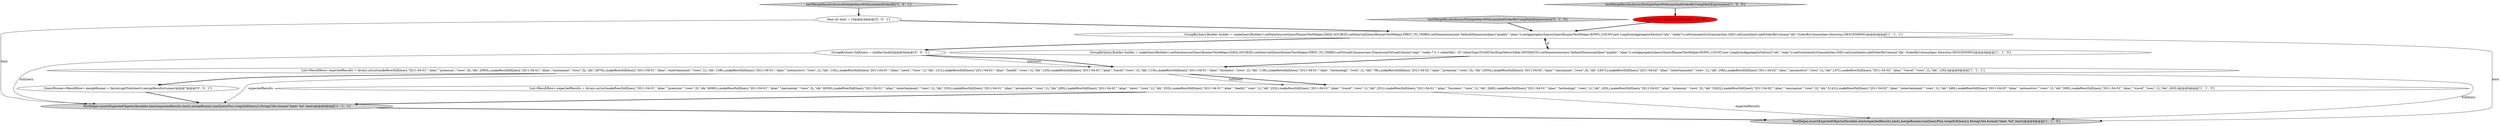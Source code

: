 digraph {
1 [style = filled, label = "List<ResultRow> expectedResults = Arrays.asList(makeRow(fullQuery,\"2011-04-01\",\"alias\",\"premium\",\"rows\",3L,\"idx\",2900L),makeRow(fullQuery,\"2011-04-01\",\"alias\",\"mezzanine\",\"rows\",3L,\"idx\",2870L),makeRow(fullQuery,\"2011-04-01\",\"alias\",\"entertainment\",\"rows\",1L,\"idx\",158L),makeRow(fullQuery,\"2011-04-01\",\"alias\",\"automotive\",\"rows\",1L,\"idx\",135L),makeRow(fullQuery,\"2011-04-01\",\"alias\",\"news\",\"rows\",1L,\"idx\",121L),makeRow(fullQuery,\"2011-04-01\",\"alias\",\"health\",\"rows\",1L,\"idx\",120L),makeRow(fullQuery,\"2011-04-01\",\"alias\",\"travel\",\"rows\",1L,\"idx\",119L),makeRow(fullQuery,\"2011-04-01\",\"alias\",\"business\",\"rows\",1L,\"idx\",118L),makeRow(fullQuery,\"2011-04-01\",\"alias\",\"technology\",\"rows\",1L,\"idx\",78L),makeRow(fullQuery,\"2011-04-02\",\"alias\",\"premium\",\"rows\",3L,\"idx\",2505L),makeRow(fullQuery,\"2011-04-02\",\"alias\",\"mezzanine\",\"rows\",3L,\"idx\",2447L),makeRow(fullQuery,\"2011-04-02\",\"alias\",\"entertainment\",\"rows\",1L,\"idx\",166L),makeRow(fullQuery,\"2011-04-02\",\"alias\",\"automotive\",\"rows\",1L,\"idx\",147L),makeRow(fullQuery,\"2011-04-02\",\"alias\",\"travel\",\"rows\",1L,\"idx\",126L))@@@6@@@['1', '1', '1']", fillcolor = white, shape = ellipse image = "AAA0AAABBB1BBB"];
11 [style = filled, label = "final int limit = 14@@@3@@@['0', '0', '1']", fillcolor = white, shape = ellipse image = "AAA0AAABBB3BBB"];
4 [style = filled, label = "GroupByQuery.Builder builder = makeQueryBuilder().setDataSource(QueryRunnerTestHelper.DATA_SOURCE).setInterval(QueryRunnerTestHelper.FIRST_TO_THIRD).setVirtualColumns(new ExpressionVirtualColumn(\"expr\",\"index * 2 + indexMin / 10\",ValueType.FLOAT,TestExprMacroTable.INSTANCE)).setDimensions(new DefaultDimensionSpec(\"quality\",\"alias\")).setAggregatorSpecs(QueryRunnerTestHelper.ROWS_COUNT,new LongSumAggregatorFactory(\"idx\",\"expr\")).setGranularity(Granularities.DAY).setLimit(limit).addOrderByColumn(\"idx\",OrderByColumnSpec.Direction.DESCENDING)@@@4@@@['1', '1', '0']", fillcolor = white, shape = ellipse image = "AAA0AAABBB1BBB"];
12 [style = filled, label = "QueryRunner<ResultRow> mergeRunner = factory.getToolchest().mergeResults(runner)@@@7@@@['0', '0', '1']", fillcolor = white, shape = ellipse image = "AAA0AAABBB3BBB"];
5 [style = filled, label = "testMergeResultsAcrossMultipleDaysWithLimitAndOrderByUsingMathExpressions['1', '0', '0']", fillcolor = lightgray, shape = diamond image = "AAA0AAABBB1BBB"];
9 [style = filled, label = "testMergeResultsAcrossMultipleDaysWithLimitAndOrderBy['0', '0', '1']", fillcolor = lightgray, shape = diamond image = "AAA0AAABBB3BBB"];
0 [style = filled, label = "List<ResultRow> expectedResults = Arrays.asList(makeRow(fullQuery,\"2011-04-01\",\"alias\",\"premium\",\"rows\",3L,\"idx\",6090L),makeRow(fullQuery,\"2011-04-01\",\"alias\",\"mezzanine\",\"rows\",3L,\"idx\",6030L),makeRow(fullQuery,\"2011-04-01\",\"alias\",\"entertainment\",\"rows\",1L,\"idx\",333L),makeRow(fullQuery,\"2011-04-01\",\"alias\",\"automotive\",\"rows\",1L,\"idx\",285L),makeRow(fullQuery,\"2011-04-01\",\"alias\",\"news\",\"rows\",1L,\"idx\",255L),makeRow(fullQuery,\"2011-04-01\",\"alias\",\"health\",\"rows\",1L,\"idx\",252L),makeRow(fullQuery,\"2011-04-01\",\"alias\",\"travel\",\"rows\",1L,\"idx\",251L),makeRow(fullQuery,\"2011-04-01\",\"alias\",\"business\",\"rows\",1L,\"idx\",248L),makeRow(fullQuery,\"2011-04-01\",\"alias\",\"technology\",\"rows\",1L,\"idx\",165L),makeRow(fullQuery,\"2011-04-02\",\"alias\",\"premium\",\"rows\",3L,\"idx\",5262L),makeRow(fullQuery,\"2011-04-02\",\"alias\",\"mezzanine\",\"rows\",3L,\"idx\",5141L),makeRow(fullQuery,\"2011-04-02\",\"alias\",\"entertainment\",\"rows\",1L,\"idx\",348L),makeRow(fullQuery,\"2011-04-02\",\"alias\",\"automotive\",\"rows\",1L,\"idx\",309L),makeRow(fullQuery,\"2011-04-02\",\"alias\",\"travel\",\"rows\",1L,\"idx\",265L))@@@6@@@['1', '1', '0']", fillcolor = white, shape = ellipse image = "AAA0AAABBB1BBB"];
10 [style = filled, label = "GroupByQuery fullQuery = builder.build()@@@5@@@['0', '0', '1']", fillcolor = white, shape = ellipse image = "AAA0AAABBB3BBB"];
2 [style = filled, label = "GroupByQuery.Builder builder = makeQueryBuilder().setDataSource(QueryRunnerTestHelper.DATA_SOURCE).setInterval(QueryRunnerTestHelper.FIRST_TO_THIRD).setDimensions(new DefaultDimensionSpec(\"quality\",\"alias\")).setAggregatorSpecs(QueryRunnerTestHelper.ROWS_COUNT,new LongSumAggregatorFactory(\"idx\",\"index\")).setGranularity(Granularities.DAY).setLimit(limit).addOrderByColumn(\"idx\",OrderByColumnSpec.Direction.DESCENDING)@@@4@@@['1', '1', '1']", fillcolor = white, shape = ellipse image = "AAA0AAABBB1BBB"];
8 [style = filled, label = "testMergeResultsAcrossMultipleDaysWithLimitAndOrderByUsingMathExpressions['0', '1', '0']", fillcolor = lightgray, shape = diamond image = "AAA0AAABBB2BBB"];
3 [style = filled, label = "TestHelper.assertExpectedObjects(Iterables.limit(expectedResults,limit),mergeRunner.run(QueryPlus.wrap(fullQuery)),StringUtils.format(\"limit: %d\",limit))@@@8@@@['1', '1', '1']", fillcolor = lightgray, shape = ellipse image = "AAA0AAABBB1BBB"];
6 [style = filled, label = "cannotVectorize()@@@3@@@['1', '0', '0']", fillcolor = red, shape = ellipse image = "AAA1AAABBB1BBB"];
7 [style = filled, label = "TestHelper.assertExpectedObjects(Iterables.limit(expectedResults,limit),mergeRunner.run(QueryPlus.wrap(fullQuery)),StringUtils.format(\"limit: %d\",limit))@@@8@@@['1', '1', '0']", fillcolor = lightgray, shape = ellipse image = "AAA0AAABBB1BBB"];
0->3 [style = bold, label=""];
10->1 [style = solid, label="fullQuery"];
9->11 [style = bold, label=""];
1->7 [style = solid, label="fullQuery"];
1->3 [style = solid, label="expectedResults"];
1->0 [style = bold, label=""];
2->10 [style = bold, label=""];
2->4 [style = bold, label=""];
11->2 [style = bold, label=""];
6->2 [style = bold, label=""];
1->0 [style = solid, label="fullQuery"];
5->6 [style = bold, label=""];
8->2 [style = bold, label=""];
3->7 [style = bold, label=""];
11->3 [style = solid, label="limit"];
4->2 [style = dashed, label="0"];
1->12 [style = bold, label=""];
0->7 [style = solid, label="expectedResults"];
4->1 [style = bold, label=""];
12->3 [style = bold, label=""];
2->7 [style = solid, label="limit"];
10->1 [style = bold, label=""];
10->3 [style = solid, label="fullQuery"];
}
